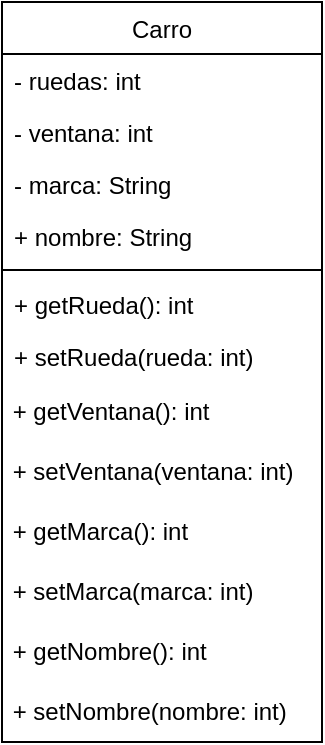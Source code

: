 <mxfile version="22.1.18" type="device">
  <diagram id="C5RBs43oDa-KdzZeNtuy" name="Page-1">
    <mxGraphModel dx="165" dy="389" grid="1" gridSize="10" guides="1" tooltips="1" connect="1" arrows="1" fold="1" page="1" pageScale="1" pageWidth="827" pageHeight="1169" math="0" shadow="0">
      <root>
        <mxCell id="WIyWlLk6GJQsqaUBKTNV-0" />
        <mxCell id="WIyWlLk6GJQsqaUBKTNV-1" parent="WIyWlLk6GJQsqaUBKTNV-0" />
        <mxCell id="zkfFHV4jXpPFQw0GAbJ--17" value="Carro" style="swimlane;fontStyle=0;align=center;verticalAlign=top;childLayout=stackLayout;horizontal=1;startSize=26;horizontalStack=0;resizeParent=1;resizeLast=0;collapsible=1;marginBottom=0;rounded=0;shadow=0;strokeWidth=1;" parent="WIyWlLk6GJQsqaUBKTNV-1" vertex="1">
          <mxGeometry x="330" y="210" width="160" height="370" as="geometry">
            <mxRectangle x="550" y="140" width="160" height="26" as="alternateBounds" />
          </mxGeometry>
        </mxCell>
        <mxCell id="zkfFHV4jXpPFQw0GAbJ--18" value="- ruedas: int" style="text;align=left;verticalAlign=top;spacingLeft=4;spacingRight=4;overflow=hidden;rotatable=0;points=[[0,0.5],[1,0.5]];portConstraint=eastwest;" parent="zkfFHV4jXpPFQw0GAbJ--17" vertex="1">
          <mxGeometry y="26" width="160" height="26" as="geometry" />
        </mxCell>
        <mxCell id="zkfFHV4jXpPFQw0GAbJ--19" value="- ventana: int" style="text;align=left;verticalAlign=top;spacingLeft=4;spacingRight=4;overflow=hidden;rotatable=0;points=[[0,0.5],[1,0.5]];portConstraint=eastwest;rounded=0;shadow=0;html=0;" parent="zkfFHV4jXpPFQw0GAbJ--17" vertex="1">
          <mxGeometry y="52" width="160" height="26" as="geometry" />
        </mxCell>
        <mxCell id="zkfFHV4jXpPFQw0GAbJ--20" value="- marca: String" style="text;align=left;verticalAlign=top;spacingLeft=4;spacingRight=4;overflow=hidden;rotatable=0;points=[[0,0.5],[1,0.5]];portConstraint=eastwest;rounded=0;shadow=0;html=0;" parent="zkfFHV4jXpPFQw0GAbJ--17" vertex="1">
          <mxGeometry y="78" width="160" height="26" as="geometry" />
        </mxCell>
        <mxCell id="zkfFHV4jXpPFQw0GAbJ--21" value="+ nombre: String" style="text;align=left;verticalAlign=top;spacingLeft=4;spacingRight=4;overflow=hidden;rotatable=0;points=[[0,0.5],[1,0.5]];portConstraint=eastwest;rounded=0;shadow=0;html=0;" parent="zkfFHV4jXpPFQw0GAbJ--17" vertex="1">
          <mxGeometry y="104" width="160" height="26" as="geometry" />
        </mxCell>
        <mxCell id="zkfFHV4jXpPFQw0GAbJ--23" value="" style="line;html=1;strokeWidth=1;align=left;verticalAlign=middle;spacingTop=-1;spacingLeft=3;spacingRight=3;rotatable=0;labelPosition=right;points=[];portConstraint=eastwest;" parent="zkfFHV4jXpPFQw0GAbJ--17" vertex="1">
          <mxGeometry y="130" width="160" height="8" as="geometry" />
        </mxCell>
        <mxCell id="zkfFHV4jXpPFQw0GAbJ--24" value="+ getRueda(): int" style="text;align=left;verticalAlign=top;spacingLeft=4;spacingRight=4;overflow=hidden;rotatable=0;points=[[0,0.5],[1,0.5]];portConstraint=eastwest;" parent="zkfFHV4jXpPFQw0GAbJ--17" vertex="1">
          <mxGeometry y="138" width="160" height="26" as="geometry" />
        </mxCell>
        <mxCell id="zkfFHV4jXpPFQw0GAbJ--25" value="+ setRueda(rueda: int)&#xa;" style="text;align=left;verticalAlign=top;spacingLeft=4;spacingRight=4;overflow=hidden;rotatable=0;points=[[0,0.5],[1,0.5]];portConstraint=eastwest;" parent="zkfFHV4jXpPFQw0GAbJ--17" vertex="1">
          <mxGeometry y="164" width="160" height="26" as="geometry" />
        </mxCell>
        <mxCell id="sCO8w2EtyjhUrZy3zSlf-2" value="&amp;nbsp;+ getVentana(): int" style="text;html=1;strokeColor=none;fillColor=none;align=left;verticalAlign=middle;whiteSpace=wrap;rounded=0;" vertex="1" parent="zkfFHV4jXpPFQw0GAbJ--17">
          <mxGeometry y="190" width="160" height="30" as="geometry" />
        </mxCell>
        <mxCell id="sCO8w2EtyjhUrZy3zSlf-3" value="&amp;nbsp;+ setVentana(ventana: int)" style="text;html=1;strokeColor=none;fillColor=none;align=left;verticalAlign=middle;whiteSpace=wrap;rounded=0;" vertex="1" parent="zkfFHV4jXpPFQw0GAbJ--17">
          <mxGeometry y="220" width="160" height="30" as="geometry" />
        </mxCell>
        <mxCell id="sCO8w2EtyjhUrZy3zSlf-4" value="&amp;nbsp;+ getMarca(): int" style="text;html=1;strokeColor=none;fillColor=none;align=left;verticalAlign=middle;whiteSpace=wrap;rounded=0;" vertex="1" parent="zkfFHV4jXpPFQw0GAbJ--17">
          <mxGeometry y="250" width="160" height="30" as="geometry" />
        </mxCell>
        <mxCell id="sCO8w2EtyjhUrZy3zSlf-5" value="&amp;nbsp;+ setMarca(marca: int)" style="text;html=1;strokeColor=none;fillColor=none;align=left;verticalAlign=middle;whiteSpace=wrap;rounded=0;" vertex="1" parent="zkfFHV4jXpPFQw0GAbJ--17">
          <mxGeometry y="280" width="160" height="30" as="geometry" />
        </mxCell>
        <mxCell id="sCO8w2EtyjhUrZy3zSlf-6" value="&amp;nbsp;+ getNombre(): int" style="text;html=1;strokeColor=none;fillColor=none;align=left;verticalAlign=middle;whiteSpace=wrap;rounded=0;" vertex="1" parent="zkfFHV4jXpPFQw0GAbJ--17">
          <mxGeometry y="310" width="160" height="30" as="geometry" />
        </mxCell>
        <mxCell id="sCO8w2EtyjhUrZy3zSlf-7" value="&amp;nbsp;+ setNombre(nombre: int)" style="text;html=1;strokeColor=none;fillColor=none;align=left;verticalAlign=middle;whiteSpace=wrap;rounded=0;" vertex="1" parent="zkfFHV4jXpPFQw0GAbJ--17">
          <mxGeometry y="340" width="160" height="30" as="geometry" />
        </mxCell>
      </root>
    </mxGraphModel>
  </diagram>
</mxfile>

